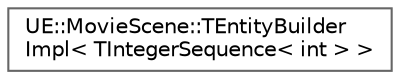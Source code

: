 digraph "Graphical Class Hierarchy"
{
 // INTERACTIVE_SVG=YES
 // LATEX_PDF_SIZE
  bgcolor="transparent";
  edge [fontname=Helvetica,fontsize=10,labelfontname=Helvetica,labelfontsize=10];
  node [fontname=Helvetica,fontsize=10,shape=box,height=0.2,width=0.4];
  rankdir="LR";
  Node0 [id="Node000000",label="UE::MovieScene::TEntityBuilder\lImpl\< TIntegerSequence\< int \> \>",height=0.2,width=0.4,color="grey40", fillcolor="white", style="filled",URL="$d1/d0b/structUE_1_1MovieScene_1_1TEntityBuilderImpl_3_01TIntegerSequence_3_01int_01_4_01_4.html",tooltip=" "];
}
